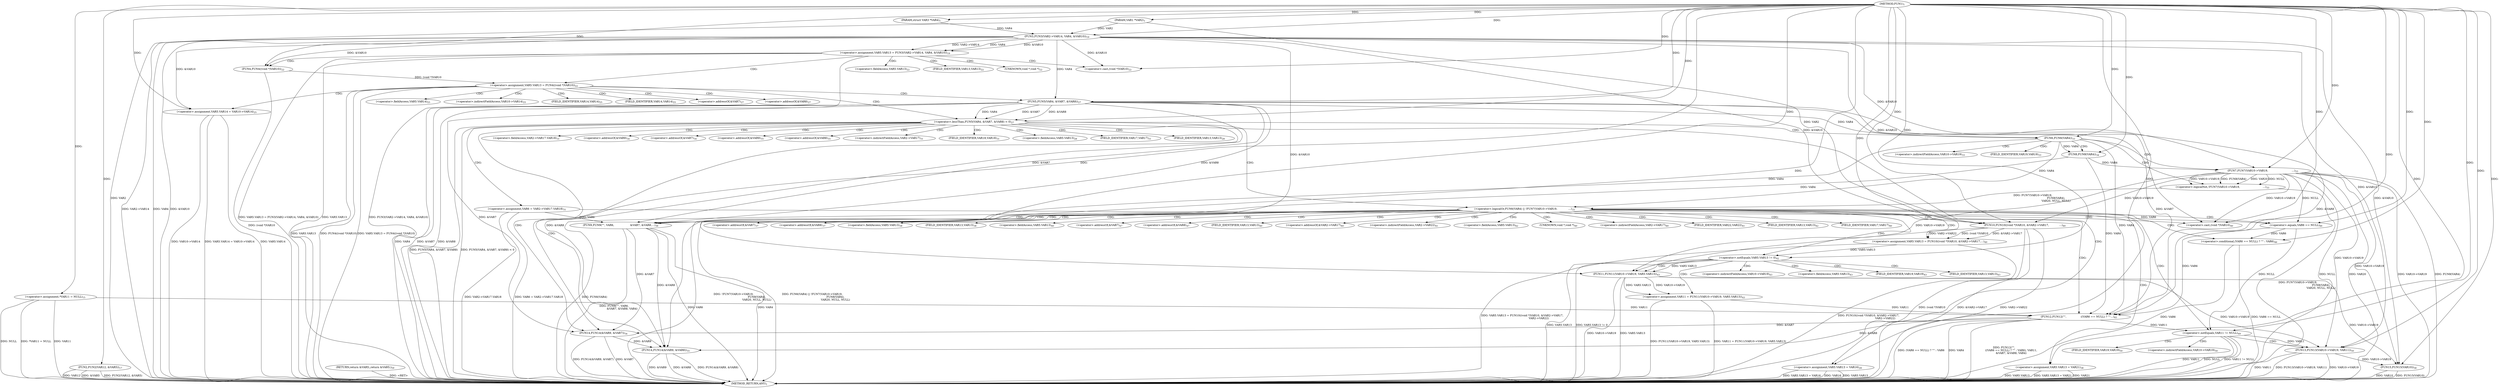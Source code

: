 digraph "FUN1" {  
"8" [label = <(METHOD,FUN1)<SUB>1</SUB>> ]
"182" [label = <(METHOD_RETURN,ANY)<SUB>1</SUB>> ]
"9" [label = <(PARAM,VAR1 *VAR2)<SUB>1</SUB>> ]
"10" [label = <(PARAM,struct VAR3 *VAR4)<SUB>1</SUB>> ]
"19" [label = <(&lt;operator&gt;.assignment,*VAR11 = NULL)<SUB>15</SUB>> ]
"22" [label = <(FUN2,FUN2(VAR12, &amp;VAR5))<SUB>17</SUB>> ]
"51" [label = <(&lt;operator&gt;.assignment,VAR5.VAR14 = VAR10-&gt;VAR14)<SUB>25</SUB>> ]
"74" [label = <(&lt;operator&gt;.assignment,VAR6 = VAR2-&gt;VAR17.VAR18)<SUB>31</SUB>> ]
"166" [label = <(FUN14,FUN14(&amp;VAR9, &amp;VAR7))<SUB>54</SUB>> ]
"171" [label = <(FUN14,FUN14(&amp;VAR9, &amp;VAR8))<SUB>55</SUB>> ]
"177" [label = <(FUN15,FUN15(VAR10))<SUB>58</SUB>> ]
"179" [label = <(RETURN,return &amp;VAR5;,return &amp;VAR5;)<SUB>59</SUB>> ]
"27" [label = <(&lt;operator&gt;.assignment,VAR5.VAR13 = FUN3(VAR2-&gt;VAR14, VAR4, &amp;VAR10))<SUB>19</SUB>> ]
"41" [label = <(&lt;operator&gt;.assignment,VAR5.VAR13 = FUN4((void *)VAR10))<SUB>22</SUB>> ]
"59" [label = <(&lt;operator&gt;.lessThan,FUN5(VAR4, &amp;VAR7, &amp;VAR8) &lt; 0)<SUB>27</SUB>> ]
"82" [label = <(&lt;operator&gt;.logicalOr,FUN6(VAR4) || !FUN7(VAR10-&gt;VAR19,
             ...)<SUB>33</SUB>> ]
"68" [label = <(&lt;operator&gt;.assignment,VAR5.VAR13 = VAR16)<SUB>28</SUB>> ]
"96" [label = <(FUN9,FUN9(&quot;&quot;, VAR6,
                   &amp;VAR7, &amp;VAR8,...)<SUB>36</SUB>> ]
"104" [label = <(&lt;operator&gt;.assignment,VAR5.VAR13 = VAR21)<SUB>38</SUB>> ]
"31" [label = <(FUN3,FUN3(VAR2-&gt;VAR14, VAR4, &amp;VAR10))<SUB>19</SUB>> ]
"45" [label = <(FUN4,FUN4((void *)VAR10))<SUB>22</SUB>> ]
"60" [label = <(FUN5,FUN5(VAR4, &amp;VAR7, &amp;VAR8))<SUB>27</SUB>> ]
"83" [label = <(FUN6,FUN6(VAR4))<SUB>33</SUB>> ]
"85" [label = <(&lt;operator&gt;.logicalNot,!FUN7(VAR10-&gt;VAR19,
                           ...)<SUB>33</SUB>> ]
"111" [label = <(&lt;operator&gt;.assignment,VAR5.VAR13 = FUN10((void *)VAR10, &amp;VAR2-&gt;VAR17,...)<SUB>40</SUB>> ]
"142" [label = <(FUN12,FUN12(&quot;&quot;,
                 ((VAR6 == NULL) ? &quot;&quot;...)<SUB>45</SUB>> ]
"46" [label = <(&lt;operator&gt;.cast,(void *)VAR10)<SUB>22</SUB>> ]
"86" [label = <(FUN7,FUN7(VAR10-&gt;VAR19,
                            ...)<SUB>33</SUB>> ]
"127" [label = <(&lt;operator&gt;.notEquals,VAR5.VAR13 != 0)<SUB>42</SUB>> ]
"157" [label = <(&lt;operator&gt;.notEquals,VAR11 != NULL)<SUB>49</SUB>> ]
"90" [label = <(FUN8,FUN8(VAR4))<SUB>34</SUB>> ]
"115" [label = <(FUN10,FUN10((void *)VAR10, &amp;VAR2-&gt;VAR17,
            ...)<SUB>40</SUB>> ]
"133" [label = <(&lt;operator&gt;.assignment,VAR11 = FUN11(VAR10-&gt;VAR19, VAR5.VAR13))<SUB>43</SUB>> ]
"144" [label = <(&lt;operator&gt;.conditional,(VAR6 == NULL) ? &quot;&quot; : VAR6)<SUB>46</SUB>> ]
"161" [label = <(FUN13,FUN13(VAR10-&gt;VAR19, VAR11))<SUB>50</SUB>> ]
"116" [label = <(&lt;operator&gt;.cast,(void *)VAR10)<SUB>40</SUB>> ]
"145" [label = <(&lt;operator&gt;.equals,VAR6 == NULL)<SUB>46</SUB>> ]
"135" [label = <(FUN11,FUN11(VAR10-&gt;VAR19, VAR5.VAR13))<SUB>43</SUB>> ]
"52" [label = <(&lt;operator&gt;.fieldAccess,VAR5.VAR14)<SUB>25</SUB>> ]
"55" [label = <(&lt;operator&gt;.indirectFieldAccess,VAR10-&gt;VAR14)<SUB>25</SUB>> ]
"76" [label = <(&lt;operator&gt;.fieldAccess,VAR2-&gt;VAR17.VAR18)<SUB>31</SUB>> ]
"167" [label = <(&lt;operator&gt;.addressOf,&amp;VAR9)<SUB>54</SUB>> ]
"169" [label = <(&lt;operator&gt;.addressOf,&amp;VAR7)<SUB>54</SUB>> ]
"172" [label = <(&lt;operator&gt;.addressOf,&amp;VAR9)<SUB>55</SUB>> ]
"174" [label = <(&lt;operator&gt;.addressOf,&amp;VAR8)<SUB>55</SUB>> ]
"42" [label = <(&lt;operator&gt;.fieldAccess,VAR5.VAR13)<SUB>22</SUB>> ]
"54" [label = <(FIELD_IDENTIFIER,VAR14,VAR14)<SUB>25</SUB>> ]
"57" [label = <(FIELD_IDENTIFIER,VAR14,VAR14)<SUB>25</SUB>> ]
"77" [label = <(&lt;operator&gt;.indirectFieldAccess,VAR2-&gt;VAR17)<SUB>31</SUB>> ]
"80" [label = <(FIELD_IDENTIFIER,VAR18,VAR18)<SUB>31</SUB>> ]
"44" [label = <(FIELD_IDENTIFIER,VAR13,VAR13)<SUB>22</SUB>> ]
"62" [label = <(&lt;operator&gt;.addressOf,&amp;VAR7)<SUB>27</SUB>> ]
"64" [label = <(&lt;operator&gt;.addressOf,&amp;VAR8)<SUB>27</SUB>> ]
"69" [label = <(&lt;operator&gt;.fieldAccess,VAR5.VAR13)<SUB>28</SUB>> ]
"79" [label = <(FIELD_IDENTIFIER,VAR17,VAR17)<SUB>31</SUB>> ]
"99" [label = <(&lt;operator&gt;.addressOf,&amp;VAR7)<SUB>37</SUB>> ]
"101" [label = <(&lt;operator&gt;.addressOf,&amp;VAR8)<SUB>37</SUB>> ]
"105" [label = <(&lt;operator&gt;.fieldAccess,VAR5.VAR13)<SUB>38</SUB>> ]
"47" [label = <(UNKNOWN,void *,void *)<SUB>22</SUB>> ]
"71" [label = <(FIELD_IDENTIFIER,VAR13,VAR13)<SUB>28</SUB>> ]
"87" [label = <(&lt;operator&gt;.indirectFieldAccess,VAR10-&gt;VAR19)<SUB>33</SUB>> ]
"107" [label = <(FIELD_IDENTIFIER,VAR13,VAR13)<SUB>38</SUB>> ]
"112" [label = <(&lt;operator&gt;.fieldAccess,VAR5.VAR13)<SUB>40</SUB>> ]
"151" [label = <(&lt;operator&gt;.addressOf,&amp;VAR7)<SUB>47</SUB>> ]
"153" [label = <(&lt;operator&gt;.addressOf,&amp;VAR8)<SUB>47</SUB>> ]
"89" [label = <(FIELD_IDENTIFIER,VAR19,VAR19)<SUB>33</SUB>> ]
"114" [label = <(FIELD_IDENTIFIER,VAR13,VAR13)<SUB>40</SUB>> ]
"119" [label = <(&lt;operator&gt;.addressOf,&amp;VAR2-&gt;VAR17)<SUB>40</SUB>> ]
"123" [label = <(&lt;operator&gt;.indirectFieldAccess,VAR2-&gt;VAR22)<SUB>41</SUB>> ]
"128" [label = <(&lt;operator&gt;.fieldAccess,VAR5.VAR13)<SUB>42</SUB>> ]
"117" [label = <(UNKNOWN,void *,void *)<SUB>40</SUB>> ]
"120" [label = <(&lt;operator&gt;.indirectFieldAccess,VAR2-&gt;VAR17)<SUB>40</SUB>> ]
"125" [label = <(FIELD_IDENTIFIER,VAR22,VAR22)<SUB>41</SUB>> ]
"130" [label = <(FIELD_IDENTIFIER,VAR13,VAR13)<SUB>42</SUB>> ]
"162" [label = <(&lt;operator&gt;.indirectFieldAccess,VAR10-&gt;VAR19)<SUB>50</SUB>> ]
"122" [label = <(FIELD_IDENTIFIER,VAR17,VAR17)<SUB>40</SUB>> ]
"136" [label = <(&lt;operator&gt;.indirectFieldAccess,VAR10-&gt;VAR19)<SUB>43</SUB>> ]
"139" [label = <(&lt;operator&gt;.fieldAccess,VAR5.VAR13)<SUB>43</SUB>> ]
"164" [label = <(FIELD_IDENTIFIER,VAR19,VAR19)<SUB>50</SUB>> ]
"138" [label = <(FIELD_IDENTIFIER,VAR19,VAR19)<SUB>43</SUB>> ]
"141" [label = <(FIELD_IDENTIFIER,VAR13,VAR13)<SUB>43</SUB>> ]
  "179" -> "182"  [ label = "DDG: &lt;RET&gt;"] 
  "9" -> "182"  [ label = "DDG: VAR2"] 
  "19" -> "182"  [ label = "DDG: VAR11"] 
  "19" -> "182"  [ label = "DDG: NULL"] 
  "19" -> "182"  [ label = "DDG: *VAR11 = NULL"] 
  "22" -> "182"  [ label = "DDG: &amp;VAR5"] 
  "22" -> "182"  [ label = "DDG: FUN2(VAR12, &amp;VAR5)"] 
  "27" -> "182"  [ label = "DDG: VAR5.VAR13"] 
  "31" -> "182"  [ label = "DDG: VAR2-&gt;VAR14"] 
  "31" -> "182"  [ label = "DDG: VAR4"] 
  "31" -> "182"  [ label = "DDG: &amp;VAR10"] 
  "27" -> "182"  [ label = "DDG: FUN3(VAR2-&gt;VAR14, VAR4, &amp;VAR10)"] 
  "27" -> "182"  [ label = "DDG: VAR5.VAR13 = FUN3(VAR2-&gt;VAR14, VAR4, &amp;VAR10)"] 
  "41" -> "182"  [ label = "DDG: VAR5.VAR13"] 
  "45" -> "182"  [ label = "DDG: (void *)VAR10"] 
  "41" -> "182"  [ label = "DDG: FUN4((void *)VAR10)"] 
  "41" -> "182"  [ label = "DDG: VAR5.VAR13 = FUN4((void *)VAR10)"] 
  "51" -> "182"  [ label = "DDG: VAR5.VAR14"] 
  "51" -> "182"  [ label = "DDG: VAR10-&gt;VAR14"] 
  "51" -> "182"  [ label = "DDG: VAR5.VAR14 = VAR10-&gt;VAR14"] 
  "60" -> "182"  [ label = "DDG: VAR4"] 
  "60" -> "182"  [ label = "DDG: &amp;VAR7"] 
  "60" -> "182"  [ label = "DDG: &amp;VAR8"] 
  "59" -> "182"  [ label = "DDG: FUN5(VAR4, &amp;VAR7, &amp;VAR8)"] 
  "59" -> "182"  [ label = "DDG: FUN5(VAR4, &amp;VAR7, &amp;VAR8) &lt; 0"] 
  "74" -> "182"  [ label = "DDG: VAR2-&gt;VAR17.VAR18"] 
  "74" -> "182"  [ label = "DDG: VAR6 = VAR2-&gt;VAR17.VAR18"] 
  "82" -> "182"  [ label = "DDG: FUN6(VAR4)"] 
  "86" -> "182"  [ label = "DDG: VAR10-&gt;VAR19"] 
  "86" -> "182"  [ label = "DDG: FUN8(VAR4)"] 
  "86" -> "182"  [ label = "DDG: NULL"] 
  "85" -> "182"  [ label = "DDG: FUN7(VAR10-&gt;VAR19,
                                                       FUN8(VAR4),
                                                       VAR20, NULL, NULL)"] 
  "82" -> "182"  [ label = "DDG: !FUN7(VAR10-&gt;VAR19,
                                                       FUN8(VAR4),
                                                       VAR20, NULL, NULL)"] 
  "82" -> "182"  [ label = "DDG: FUN6(VAR4) || !FUN7(VAR10-&gt;VAR19,
                                                       FUN8(VAR4),
                                                       VAR20, NULL, NULL)"] 
  "115" -> "182"  [ label = "DDG: (void *)VAR10"] 
  "115" -> "182"  [ label = "DDG: &amp;VAR2-&gt;VAR17"] 
  "115" -> "182"  [ label = "DDG: VAR2-&gt;VAR22"] 
  "111" -> "182"  [ label = "DDG: FUN10((void *)VAR10, &amp;VAR2-&gt;VAR17,
                                       VAR2-&gt;VAR22)"] 
  "111" -> "182"  [ label = "DDG: VAR5.VAR13 = FUN10((void *)VAR10, &amp;VAR2-&gt;VAR17,
                                       VAR2-&gt;VAR22)"] 
  "127" -> "182"  [ label = "DDG: VAR5.VAR13"] 
  "127" -> "182"  [ label = "DDG: VAR5.VAR13 != 0"] 
  "135" -> "182"  [ label = "DDG: VAR10-&gt;VAR19"] 
  "135" -> "182"  [ label = "DDG: VAR5.VAR13"] 
  "133" -> "182"  [ label = "DDG: FUN11(VAR10-&gt;VAR19, VAR5.VAR13)"] 
  "133" -> "182"  [ label = "DDG: VAR11 = FUN11(VAR10-&gt;VAR19, VAR5.VAR13)"] 
  "144" -> "182"  [ label = "DDG: VAR6 == NULL"] 
  "144" -> "182"  [ label = "DDG: VAR6"] 
  "142" -> "182"  [ label = "DDG: (VAR6 == NULL) ? &quot;&quot; : VAR6"] 
  "142" -> "182"  [ label = "DDG: VAR4"] 
  "142" -> "182"  [ label = "DDG: FUN12(&quot;&quot;,
                 ((VAR6 == NULL) ? &quot;&quot; : VAR6), VAR11,
                 &amp;VAR7, &amp;VAR8, VAR4)"] 
  "157" -> "182"  [ label = "DDG: VAR11"] 
  "157" -> "182"  [ label = "DDG: NULL"] 
  "157" -> "182"  [ label = "DDG: VAR11 != NULL"] 
  "161" -> "182"  [ label = "DDG: VAR10-&gt;VAR19"] 
  "161" -> "182"  [ label = "DDG: VAR11"] 
  "161" -> "182"  [ label = "DDG: FUN13(VAR10-&gt;VAR19, VAR11)"] 
  "96" -> "182"  [ label = "DDG: VAR6"] 
  "96" -> "182"  [ label = "DDG: VAR4"] 
  "96" -> "182"  [ label = "DDG: FUN9(&quot;&quot;, VAR6,
                   &amp;VAR7, &amp;VAR8, VAR4)"] 
  "104" -> "182"  [ label = "DDG: VAR5.VAR13"] 
  "104" -> "182"  [ label = "DDG: VAR5.VAR13 = VAR21"] 
  "166" -> "182"  [ label = "DDG: &amp;VAR7"] 
  "166" -> "182"  [ label = "DDG: FUN14(&amp;VAR9, &amp;VAR7)"] 
  "171" -> "182"  [ label = "DDG: &amp;VAR9"] 
  "171" -> "182"  [ label = "DDG: &amp;VAR8"] 
  "171" -> "182"  [ label = "DDG: FUN14(&amp;VAR9, &amp;VAR8)"] 
  "68" -> "182"  [ label = "DDG: VAR5.VAR13"] 
  "68" -> "182"  [ label = "DDG: VAR5.VAR13 = VAR16"] 
  "177" -> "182"  [ label = "DDG: VAR10"] 
  "177" -> "182"  [ label = "DDG: FUN15(VAR10)"] 
  "22" -> "182"  [ label = "DDG: VAR12"] 
  "68" -> "182"  [ label = "DDG: VAR16"] 
  "86" -> "182"  [ label = "DDG: VAR20"] 
  "104" -> "182"  [ label = "DDG: VAR21"] 
  "8" -> "9"  [ label = "DDG: "] 
  "8" -> "10"  [ label = "DDG: "] 
  "8" -> "19"  [ label = "DDG: "] 
  "31" -> "51"  [ label = "DDG: &amp;VAR10"] 
  "8" -> "51"  [ label = "DDG: "] 
  "8" -> "22"  [ label = "DDG: "] 
  "31" -> "27"  [ label = "DDG: VAR2-&gt;VAR14"] 
  "31" -> "27"  [ label = "DDG: VAR4"] 
  "31" -> "27"  [ label = "DDG: &amp;VAR10"] 
  "45" -> "41"  [ label = "DDG: (void *)VAR10"] 
  "8" -> "166"  [ label = "DDG: "] 
  "142" -> "166"  [ label = "DDG: &amp;VAR7"] 
  "96" -> "166"  [ label = "DDG: &amp;VAR7"] 
  "60" -> "166"  [ label = "DDG: &amp;VAR7"] 
  "166" -> "171"  [ label = "DDG: &amp;VAR9"] 
  "8" -> "171"  [ label = "DDG: "] 
  "142" -> "171"  [ label = "DDG: &amp;VAR8"] 
  "96" -> "171"  [ label = "DDG: &amp;VAR8"] 
  "60" -> "171"  [ label = "DDG: &amp;VAR8"] 
  "31" -> "177"  [ label = "DDG: &amp;VAR10"] 
  "86" -> "177"  [ label = "DDG: VAR10-&gt;VAR19"] 
  "135" -> "177"  [ label = "DDG: VAR10-&gt;VAR19"] 
  "161" -> "177"  [ label = "DDG: VAR10-&gt;VAR19"] 
  "8" -> "177"  [ label = "DDG: "] 
  "60" -> "59"  [ label = "DDG: VAR4"] 
  "60" -> "59"  [ label = "DDG: &amp;VAR7"] 
  "60" -> "59"  [ label = "DDG: &amp;VAR8"] 
  "8" -> "59"  [ label = "DDG: "] 
  "8" -> "68"  [ label = "DDG: "] 
  "83" -> "82"  [ label = "DDG: VAR4"] 
  "85" -> "82"  [ label = "DDG: FUN7(VAR10-&gt;VAR19,
                                                       FUN8(VAR4),
                                                       VAR20, NULL, NULL)"] 
  "8" -> "104"  [ label = "DDG: "] 
  "9" -> "31"  [ label = "DDG: VAR2"] 
  "10" -> "31"  [ label = "DDG: VAR4"] 
  "8" -> "31"  [ label = "DDG: "] 
  "31" -> "45"  [ label = "DDG: &amp;VAR10"] 
  "8" -> "45"  [ label = "DDG: "] 
  "31" -> "60"  [ label = "DDG: VAR4"] 
  "8" -> "60"  [ label = "DDG: "] 
  "60" -> "83"  [ label = "DDG: VAR4"] 
  "8" -> "83"  [ label = "DDG: "] 
  "86" -> "85"  [ label = "DDG: FUN8(VAR4)"] 
  "86" -> "85"  [ label = "DDG: VAR20"] 
  "86" -> "85"  [ label = "DDG: NULL"] 
  "86" -> "85"  [ label = "DDG: VAR10-&gt;VAR19"] 
  "8" -> "96"  [ label = "DDG: "] 
  "74" -> "96"  [ label = "DDG: VAR6"] 
  "60" -> "96"  [ label = "DDG: &amp;VAR7"] 
  "60" -> "96"  [ label = "DDG: &amp;VAR8"] 
  "83" -> "96"  [ label = "DDG: VAR4"] 
  "90" -> "96"  [ label = "DDG: VAR4"] 
  "115" -> "111"  [ label = "DDG: (void *)VAR10"] 
  "115" -> "111"  [ label = "DDG: &amp;VAR2-&gt;VAR17"] 
  "115" -> "111"  [ label = "DDG: VAR2-&gt;VAR22"] 
  "31" -> "46"  [ label = "DDG: &amp;VAR10"] 
  "8" -> "46"  [ label = "DDG: "] 
  "31" -> "86"  [ label = "DDG: &amp;VAR10"] 
  "8" -> "86"  [ label = "DDG: "] 
  "90" -> "86"  [ label = "DDG: VAR4"] 
  "8" -> "142"  [ label = "DDG: "] 
  "145" -> "142"  [ label = "DDG: VAR6"] 
  "19" -> "142"  [ label = "DDG: VAR11"] 
  "133" -> "142"  [ label = "DDG: VAR11"] 
  "60" -> "142"  [ label = "DDG: &amp;VAR7"] 
  "60" -> "142"  [ label = "DDG: &amp;VAR8"] 
  "83" -> "142"  [ label = "DDG: VAR4"] 
  "90" -> "142"  [ label = "DDG: VAR4"] 
  "83" -> "90"  [ label = "DDG: VAR4"] 
  "8" -> "90"  [ label = "DDG: "] 
  "31" -> "115"  [ label = "DDG: &amp;VAR10"] 
  "86" -> "115"  [ label = "DDG: VAR10-&gt;VAR19"] 
  "8" -> "115"  [ label = "DDG: "] 
  "9" -> "115"  [ label = "DDG: VAR2"] 
  "111" -> "127"  [ label = "DDG: VAR5.VAR13"] 
  "8" -> "127"  [ label = "DDG: "] 
  "135" -> "133"  [ label = "DDG: VAR10-&gt;VAR19"] 
  "135" -> "133"  [ label = "DDG: VAR5.VAR13"] 
  "8" -> "144"  [ label = "DDG: "] 
  "145" -> "144"  [ label = "DDG: VAR6"] 
  "142" -> "157"  [ label = "DDG: VAR11"] 
  "8" -> "157"  [ label = "DDG: "] 
  "145" -> "157"  [ label = "DDG: NULL"] 
  "31" -> "116"  [ label = "DDG: &amp;VAR10"] 
  "86" -> "116"  [ label = "DDG: VAR10-&gt;VAR19"] 
  "8" -> "116"  [ label = "DDG: "] 
  "74" -> "145"  [ label = "DDG: VAR6"] 
  "8" -> "145"  [ label = "DDG: "] 
  "86" -> "145"  [ label = "DDG: NULL"] 
  "86" -> "161"  [ label = "DDG: VAR10-&gt;VAR19"] 
  "135" -> "161"  [ label = "DDG: VAR10-&gt;VAR19"] 
  "31" -> "161"  [ label = "DDG: &amp;VAR10"] 
  "8" -> "161"  [ label = "DDG: "] 
  "157" -> "161"  [ label = "DDG: VAR11"] 
  "86" -> "135"  [ label = "DDG: VAR10-&gt;VAR19"] 
  "31" -> "135"  [ label = "DDG: &amp;VAR10"] 
  "8" -> "135"  [ label = "DDG: "] 
  "127" -> "135"  [ label = "DDG: VAR5.VAR13"] 
  "27" -> "42"  [ label = "CDG: "] 
  "27" -> "44"  [ label = "CDG: "] 
  "27" -> "47"  [ label = "CDG: "] 
  "27" -> "46"  [ label = "CDG: "] 
  "27" -> "45"  [ label = "CDG: "] 
  "27" -> "41"  [ label = "CDG: "] 
  "41" -> "60"  [ label = "CDG: "] 
  "41" -> "64"  [ label = "CDG: "] 
  "41" -> "51"  [ label = "CDG: "] 
  "41" -> "57"  [ label = "CDG: "] 
  "41" -> "52"  [ label = "CDG: "] 
  "41" -> "59"  [ label = "CDG: "] 
  "41" -> "54"  [ label = "CDG: "] 
  "41" -> "55"  [ label = "CDG: "] 
  "41" -> "62"  [ label = "CDG: "] 
  "59" -> "68"  [ label = "CDG: "] 
  "59" -> "167"  [ label = "CDG: "] 
  "59" -> "77"  [ label = "CDG: "] 
  "59" -> "169"  [ label = "CDG: "] 
  "59" -> "69"  [ label = "CDG: "] 
  "59" -> "74"  [ label = "CDG: "] 
  "59" -> "76"  [ label = "CDG: "] 
  "59" -> "79"  [ label = "CDG: "] 
  "59" -> "80"  [ label = "CDG: "] 
  "59" -> "174"  [ label = "CDG: "] 
  "59" -> "171"  [ label = "CDG: "] 
  "59" -> "166"  [ label = "CDG: "] 
  "59" -> "82"  [ label = "CDG: "] 
  "59" -> "83"  [ label = "CDG: "] 
  "59" -> "71"  [ label = "CDG: "] 
  "59" -> "172"  [ label = "CDG: "] 
  "82" -> "107"  [ label = "CDG: "] 
  "82" -> "115"  [ label = "CDG: "] 
  "82" -> "96"  [ label = "CDG: "] 
  "82" -> "120"  [ label = "CDG: "] 
  "82" -> "145"  [ label = "CDG: "] 
  "82" -> "128"  [ label = "CDG: "] 
  "82" -> "114"  [ label = "CDG: "] 
  "82" -> "151"  [ label = "CDG: "] 
  "82" -> "104"  [ label = "CDG: "] 
  "82" -> "119"  [ label = "CDG: "] 
  "82" -> "153"  [ label = "CDG: "] 
  "82" -> "144"  [ label = "CDG: "] 
  "82" -> "112"  [ label = "CDG: "] 
  "82" -> "101"  [ label = "CDG: "] 
  "82" -> "130"  [ label = "CDG: "] 
  "82" -> "127"  [ label = "CDG: "] 
  "82" -> "111"  [ label = "CDG: "] 
  "82" -> "116"  [ label = "CDG: "] 
  "82" -> "122"  [ label = "CDG: "] 
  "82" -> "99"  [ label = "CDG: "] 
  "82" -> "142"  [ label = "CDG: "] 
  "82" -> "123"  [ label = "CDG: "] 
  "82" -> "157"  [ label = "CDG: "] 
  "82" -> "105"  [ label = "CDG: "] 
  "82" -> "117"  [ label = "CDG: "] 
  "82" -> "125"  [ label = "CDG: "] 
  "83" -> "85"  [ label = "CDG: "] 
  "83" -> "87"  [ label = "CDG: "] 
  "83" -> "90"  [ label = "CDG: "] 
  "83" -> "86"  [ label = "CDG: "] 
  "83" -> "89"  [ label = "CDG: "] 
  "127" -> "136"  [ label = "CDG: "] 
  "127" -> "138"  [ label = "CDG: "] 
  "127" -> "139"  [ label = "CDG: "] 
  "127" -> "141"  [ label = "CDG: "] 
  "127" -> "135"  [ label = "CDG: "] 
  "127" -> "133"  [ label = "CDG: "] 
  "157" -> "161"  [ label = "CDG: "] 
  "157" -> "162"  [ label = "CDG: "] 
  "157" -> "164"  [ label = "CDG: "] 
}

